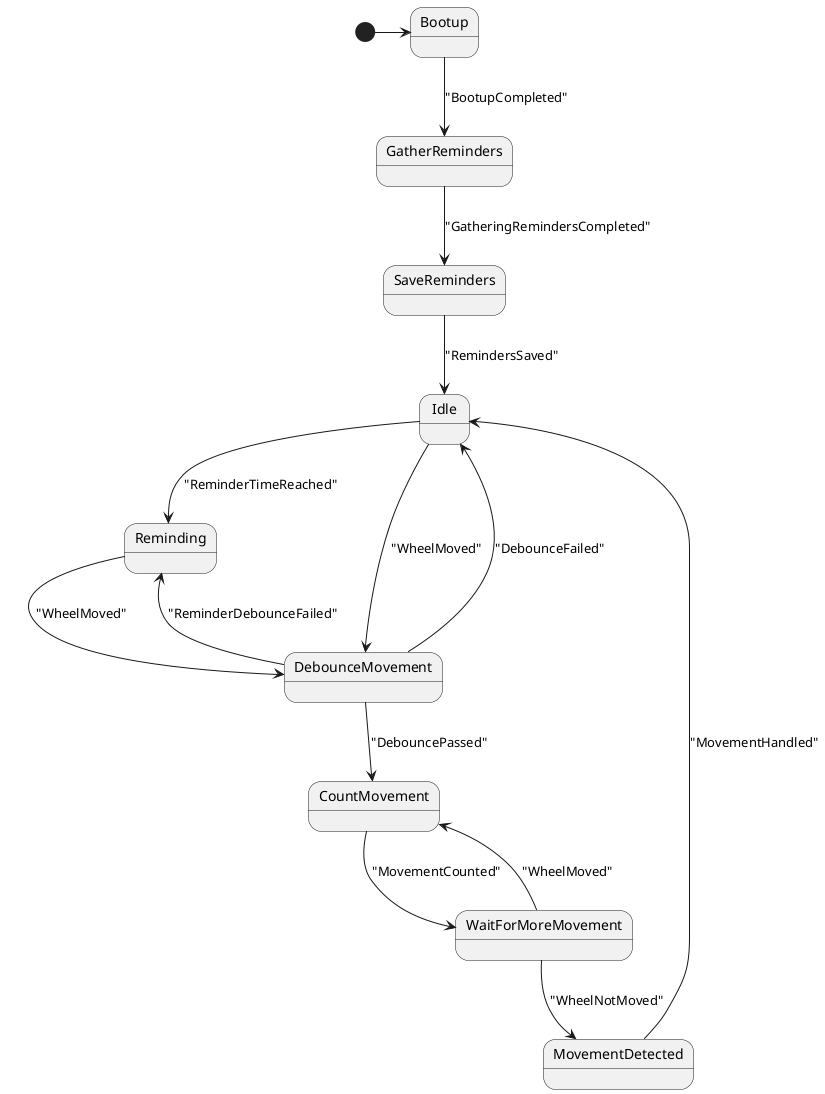 @startuml
                    [*] -> Bootup
state Bootup
state GatherReminders
state SaveReminders
state Reminding
state Idle
state DebounceMovement
state CountMovement
state WaitForMoreMovement
state MovementDetected

Bootup --> GatherReminders : "BootupCompleted"
    
GatherReminders --> SaveReminders : "GatheringRemindersCompleted"
    
SaveReminders --> Idle : "RemindersSaved"
    
Reminding --> DebounceMovement : "WheelMoved"
    
Idle --> Reminding : "ReminderTimeReached"
    
Idle --> DebounceMovement : "WheelMoved"
    
DebounceMovement --> Reminding : "ReminderDebounceFailed"
    
DebounceMovement --> Idle : "DebounceFailed"
    
DebounceMovement --> CountMovement : "DebouncePassed"
    
CountMovement --> WaitForMoreMovement : "MovementCounted"
    
WaitForMoreMovement --> CountMovement : "WheelMoved"
    
WaitForMoreMovement --> MovementDetected : "WheelNotMoved"
    
MovementDetected --> Idle : "MovementHandled"
    
@enduml                    
